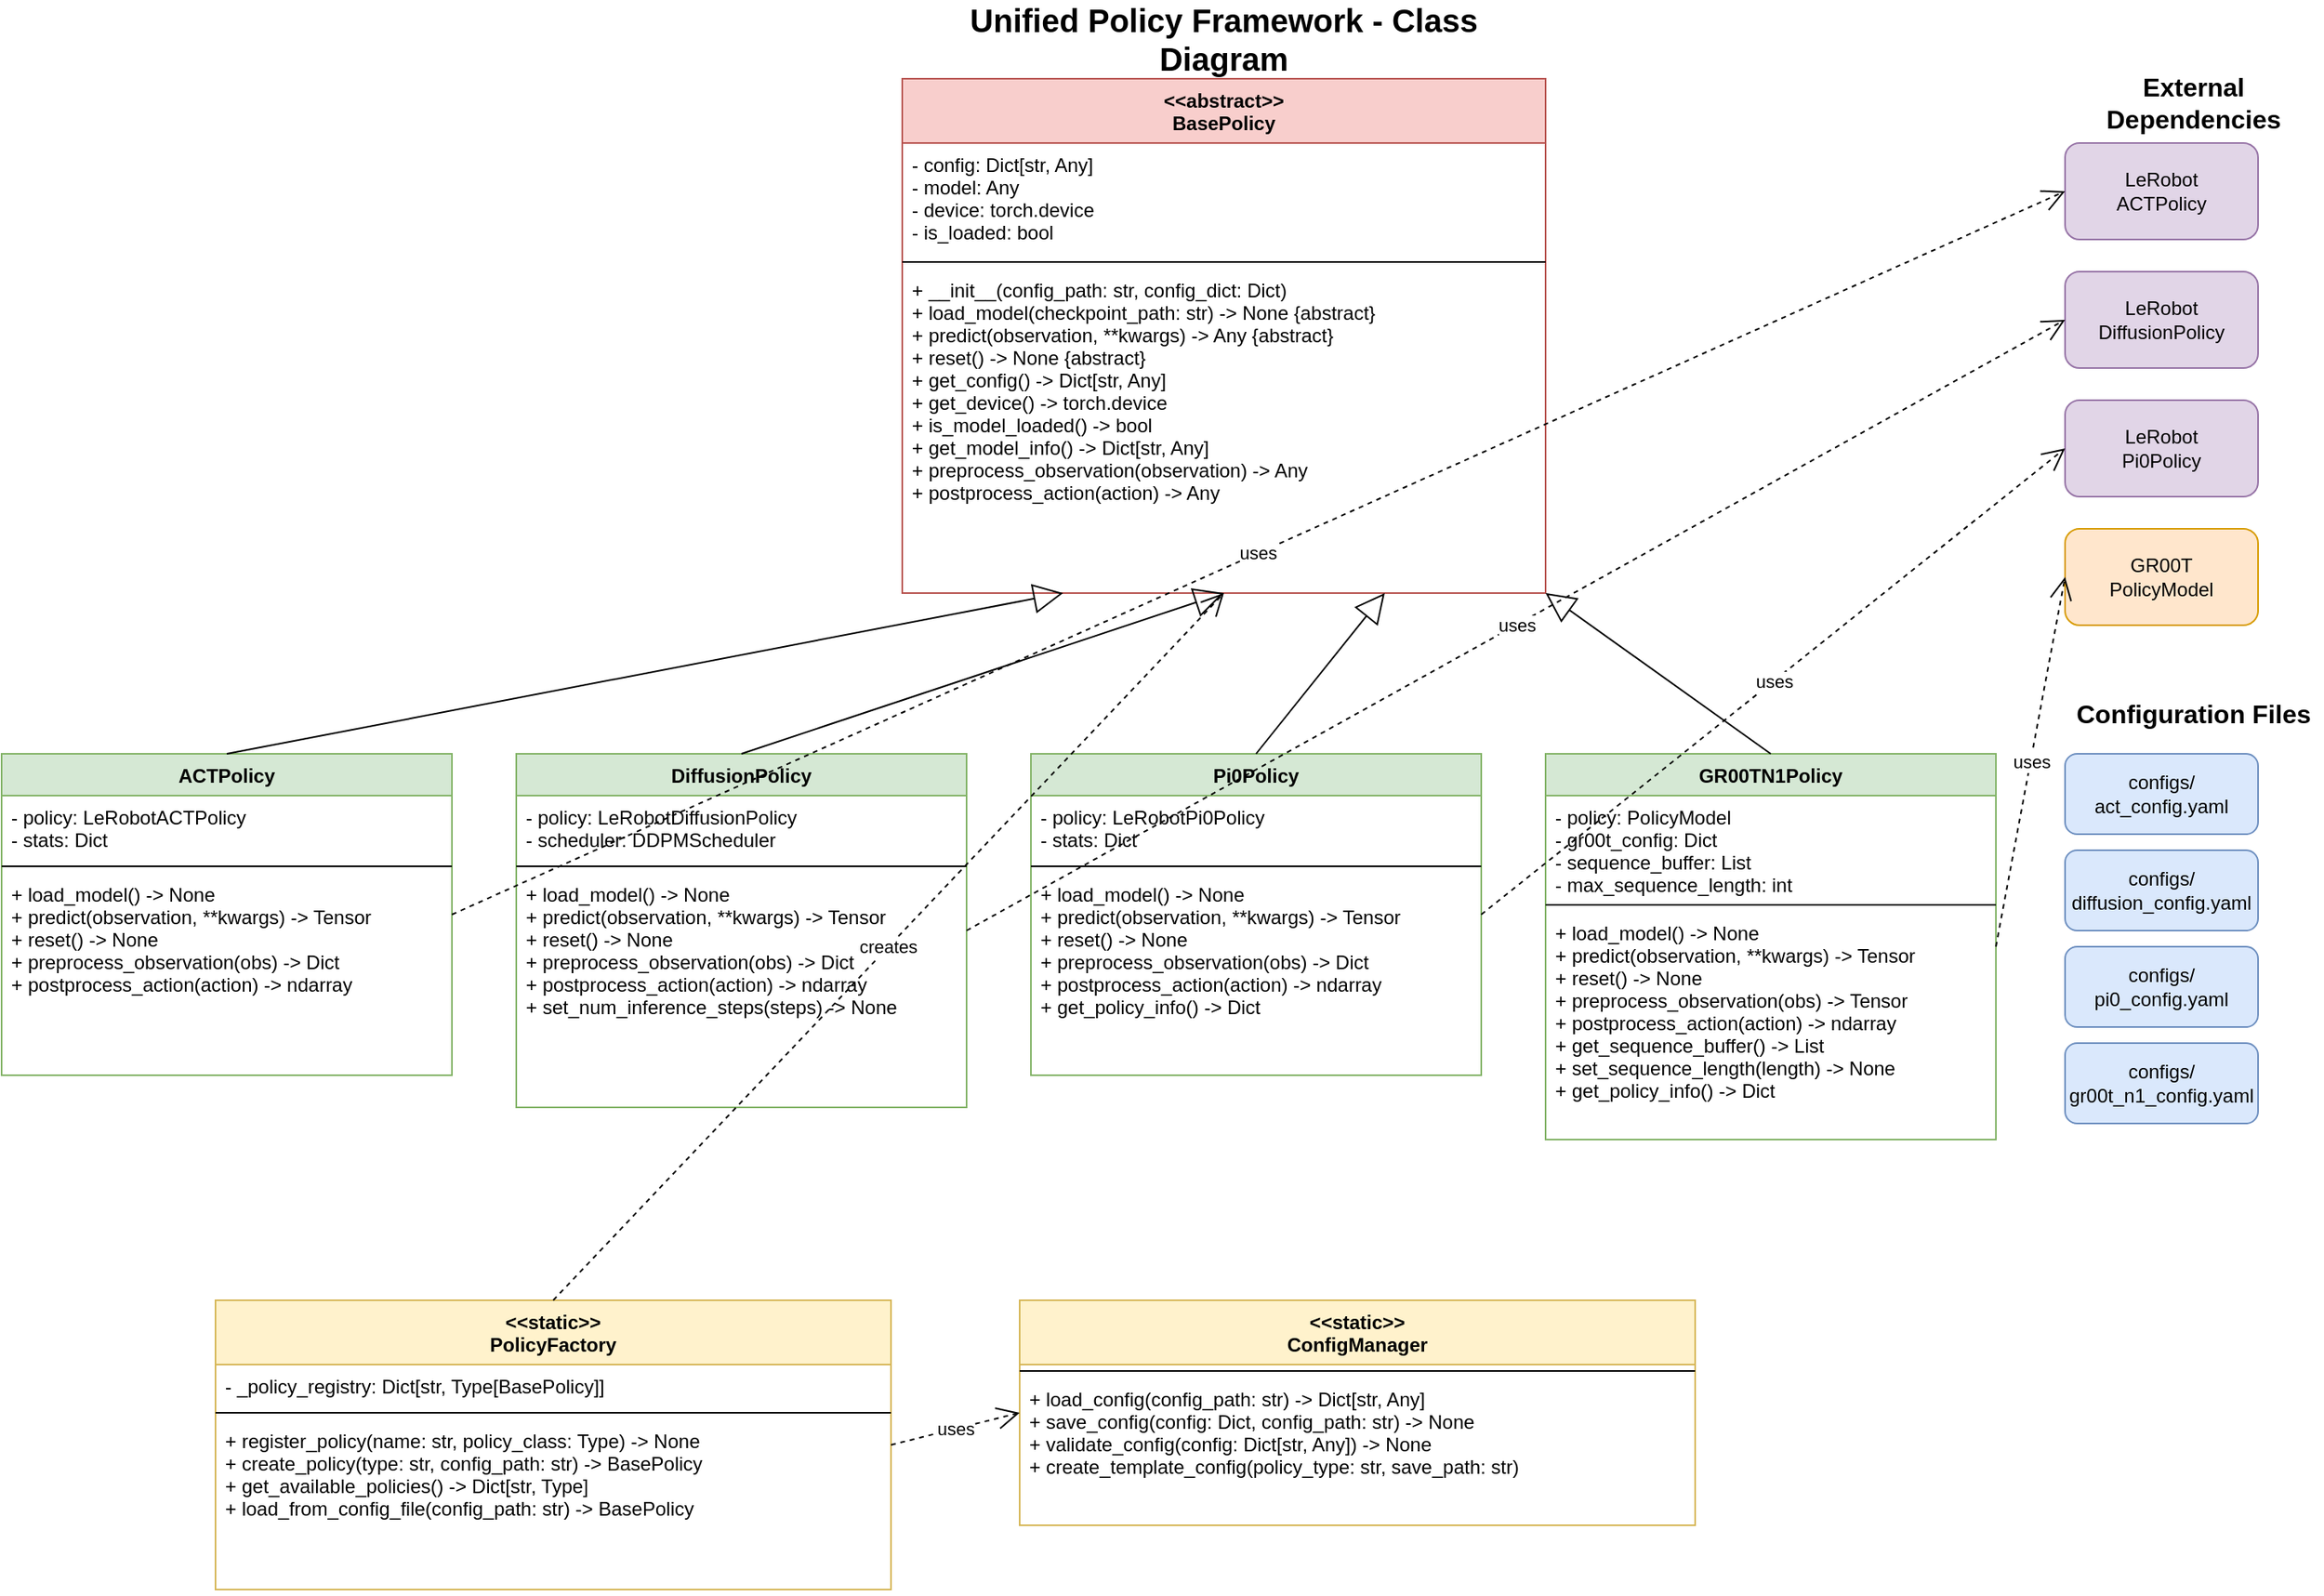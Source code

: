 <?xml version="1.0" encoding="UTF-8"?>
<mxfile version="21.6.5" type="device">
  <diagram name="Unified Policy Framework" id="unified-policy-class-diagram">
    <mxGraphModel dx="2074" dy="1181" grid="1" gridSize="10" guides="1" tooltips="1" connect="1" arrows="1" fold="1" page="1" pageScale="1" pageWidth="1654" pageHeight="2336" math="0" shadow="0">
      <root>
        <mxCell id="0" />
        <mxCell id="1" parent="0" />
        
        <!-- BasePolicy Abstract Class -->
        <mxCell id="BasePolicy" value="&lt;&lt;abstract&gt;&gt;&#xa;BasePolicy" style="swimlane;fontStyle=1;align=center;verticalAlign=top;childLayout=stackLayout;horizontal=1;startSize=40;horizontalStack=0;resizeParent=1;resizeParentMax=0;resizeLast=0;collapsible=1;marginBottom=0;fillColor=#f8cecc;strokeColor=#b85450;" vertex="1" parent="1">
          <mxGeometry x="627" y="40" width="400" height="320" as="geometry" />
        </mxCell>
        <mxCell id="BasePolicy-attrs" value="- config: Dict[str, Any]&#xa;- model: Any&#xa;- device: torch.device&#xa;- is_loaded: bool" style="text;strokeColor=none;fillColor=none;align=left;verticalAlign=top;spacingLeft=4;spacingRight=4;overflow=hidden;rotatable=0;points=[[0,0.5],[1,0.5]];portConstraint=eastwest;" vertex="1" parent="BasePolicy">
          <mxGeometry y="40" width="400" height="70" as="geometry" />
        </mxCell>
        <mxCell id="BasePolicy-separator" value="" style="line;strokeWidth=1;fillColor=none;align=left;verticalAlign=middle;spacingTop=-1;spacingLeft=3;spacingRight=3;rotatable=0;labelPosition=right;points=[];portConstraint=eastwest;" vertex="1" parent="BasePolicy">
          <mxGeometry y="110" width="400" height="8" as="geometry" />
        </mxCell>
        <mxCell id="BasePolicy-methods" value="+ __init__(config_path: str, config_dict: Dict)&#xa;+ load_model(checkpoint_path: str) -> None {abstract}&#xa;+ predict(observation, **kwargs) -> Any {abstract}&#xa;+ reset() -> None {abstract}&#xa;+ get_config() -> Dict[str, Any]&#xa;+ get_device() -> torch.device&#xa;+ is_model_loaded() -> bool&#xa;+ get_model_info() -> Dict[str, Any]&#xa;+ preprocess_observation(observation) -> Any&#xa;+ postprocess_action(action) -> Any" style="text;strokeColor=none;fillColor=none;align=left;verticalAlign=top;spacingLeft=4;spacingRight=4;overflow=hidden;rotatable=0;points=[[0,0.5],[1,0.5]];portConstraint=eastwest;" vertex="1" parent="BasePolicy">
          <mxGeometry y="118" width="400" height="202" as="geometry" />
        </mxCell>

        <!-- ACTPolicy -->
        <mxCell id="ACTPolicy" value="ACTPolicy" style="swimlane;fontStyle=1;align=center;verticalAlign=top;childLayout=stackLayout;horizontal=1;startSize=26;horizontalStack=0;resizeParent=1;resizeParentMax=0;resizeLast=0;collapsible=1;marginBottom=0;fillColor=#d5e8d4;strokeColor=#82b366;" vertex="1" parent="1">
          <mxGeometry x="67" y="460" width="280" height="200" as="geometry" />
        </mxCell>
        <mxCell id="ACTPolicy-attrs" value="- policy: LeRobotACTPolicy&#xa;- stats: Dict" style="text;strokeColor=none;fillColor=none;align=left;verticalAlign=top;spacingLeft=4;spacingRight=4;overflow=hidden;rotatable=0;points=[[0,0.5],[1,0.5]];portConstraint=eastwest;" vertex="1" parent="ACTPolicy">
          <mxGeometry y="26" width="280" height="40" as="geometry" />
        </mxCell>
        <mxCell id="ACTPolicy-separator" value="" style="line;strokeWidth=1;fillColor=none;align=left;verticalAlign=middle;spacingTop=-1;spacingLeft=3;spacingRight=3;rotatable=0;labelPosition=right;points=[];portConstraint=eastwest;" vertex="1" parent="ACTPolicy">
          <mxGeometry y="66" width="280" height="8" as="geometry" />
        </mxCell>
        <mxCell id="ACTPolicy-methods" value="+ load_model() -> None&#xa;+ predict(observation, **kwargs) -> Tensor&#xa;+ reset() -> None&#xa;+ preprocess_observation(obs) -> Dict&#xa;+ postprocess_action(action) -> ndarray" style="text;strokeColor=none;fillColor=none;align=left;verticalAlign=top;spacingLeft=4;spacingRight=4;overflow=hidden;rotatable=0;points=[[0,0.5],[1,0.5]];portConstraint=eastwest;" vertex="1" parent="ACTPolicy">
          <mxGeometry y="74" width="280" height="126" as="geometry" />
        </mxCell>

        <!-- DiffusionPolicy -->
        <mxCell id="DiffusionPolicy" value="DiffusionPolicy" style="swimlane;fontStyle=1;align=center;verticalAlign=top;childLayout=stackLayout;horizontal=1;startSize=26;horizontalStack=0;resizeParent=1;resizeParentMax=0;resizeLast=0;collapsible=1;marginBottom=0;fillColor=#d5e8d4;strokeColor=#82b366;" vertex="1" parent="1">
          <mxGeometry x="387" y="460" width="280" height="220" as="geometry" />
        </mxCell>
        <mxCell id="DiffusionPolicy-attrs" value="- policy: LeRobotDiffusionPolicy&#xa;- scheduler: DDPMScheduler" style="text;strokeColor=none;fillColor=none;align=left;verticalAlign=top;spacingLeft=4;spacingRight=4;overflow=hidden;rotatable=0;points=[[0,0.5],[1,0.5]];portConstraint=eastwest;" vertex="1" parent="DiffusionPolicy">
          <mxGeometry y="26" width="280" height="40" as="geometry" />
        </mxCell>
        <mxCell id="DiffusionPolicy-separator" value="" style="line;strokeWidth=1;fillColor=none;align=left;verticalAlign=middle;spacingTop=-1;spacingLeft=3;spacingRight=3;rotatable=0;labelPosition=right;points=[];portConstraint=eastwest;" vertex="1" parent="DiffusionPolicy">
          <mxGeometry y="66" width="280" height="8" as="geometry" />
        </mxCell>
        <mxCell id="DiffusionPolicy-methods" value="+ load_model() -> None&#xa;+ predict(observation, **kwargs) -> Tensor&#xa;+ reset() -> None&#xa;+ preprocess_observation(obs) -> Dict&#xa;+ postprocess_action(action) -> ndarray&#xa;+ set_num_inference_steps(steps) -> None" style="text;strokeColor=none;fillColor=none;align=left;verticalAlign=top;spacingLeft=4;spacingRight=4;overflow=hidden;rotatable=0;points=[[0,0.5],[1,0.5]];portConstraint=eastwest;" vertex="1" parent="DiffusionPolicy">
          <mxGeometry y="74" width="280" height="146" as="geometry" />
        </mxCell>

        <!-- Pi0Policy -->
        <mxCell id="Pi0Policy" value="Pi0Policy" style="swimlane;fontStyle=1;align=center;verticalAlign=top;childLayout=stackLayout;horizontal=1;startSize=26;horizontalStack=0;resizeParent=1;resizeParentMax=0;resizeLast=0;collapsible=1;marginBottom=0;fillColor=#d5e8d4;strokeColor=#82b366;" vertex="1" parent="1">
          <mxGeometry x="707" y="460" width="280" height="200" as="geometry" />
        </mxCell>
        <mxCell id="Pi0Policy-attrs" value="- policy: LeRobotPi0Policy&#xa;- stats: Dict" style="text;strokeColor=none;fillColor=none;align=left;verticalAlign=top;spacingLeft=4;spacingRight=4;overflow=hidden;rotatable=0;points=[[0,0.5],[1,0.5]];portConstraint=eastwest;" vertex="1" parent="Pi0Policy">
          <mxGeometry y="26" width="280" height="40" as="geometry" />
        </mxCell>
        <mxCell id="Pi0Policy-separator" value="" style="line;strokeWidth=1;fillColor=none;align=left;verticalAlign=middle;spacingTop=-1;spacingLeft=3;spacingRight=3;rotatable=0;labelPosition=right;points=[];portConstraint=eastwest;" vertex="1" parent="Pi0Policy">
          <mxGeometry y="66" width="280" height="8" as="geometry" />
        </mxCell>
        <mxCell id="Pi0Policy-methods" value="+ load_model() -> None&#xa;+ predict(observation, **kwargs) -> Tensor&#xa;+ reset() -> None&#xa;+ preprocess_observation(obs) -> Dict&#xa;+ postprocess_action(action) -> ndarray&#xa;+ get_policy_info() -> Dict" style="text;strokeColor=none;fillColor=none;align=left;verticalAlign=top;spacingLeft=4;spacingRight=4;overflow=hidden;rotatable=0;points=[[0,0.5],[1,0.5]];portConstraint=eastwest;" vertex="1" parent="Pi0Policy">
          <mxGeometry y="74" width="280" height="126" as="geometry" />
        </mxCell>

        <!-- GR00TN1Policy -->
        <mxCell id="GR00TN1Policy" value="GR00TN1Policy" style="swimlane;fontStyle=1;align=center;verticalAlign=top;childLayout=stackLayout;horizontal=1;startSize=26;horizontalStack=0;resizeParent=1;resizeParentMax=0;resizeLast=0;collapsible=1;marginBottom=0;fillColor=#d5e8d4;strokeColor=#82b366;" vertex="1" parent="1">
          <mxGeometry x="1027" y="460" width="280" height="240" as="geometry" />
        </mxCell>
        <mxCell id="GR00TN1Policy-attrs" value="- policy: PolicyModel&#xa;- gr00t_config: Dict&#xa;- sequence_buffer: List&#xa;- max_sequence_length: int" style="text;strokeColor=none;fillColor=none;align=left;verticalAlign=top;spacingLeft=4;spacingRight=4;overflow=hidden;rotatable=0;points=[[0,0.5],[1,0.5]];portConstraint=eastwest;" vertex="1" parent="GR00TN1Policy">
          <mxGeometry y="26" width="280" height="64" as="geometry" />
        </mxCell>
        <mxCell id="GR00TN1Policy-separator" value="" style="line;strokeWidth=1;fillColor=none;align=left;verticalAlign=middle;spacingTop=-1;spacingLeft=3;spacingRight=3;rotatable=0;labelPosition=right;points=[];portConstraint=eastwest;" vertex="1" parent="GR00TN1Policy">
          <mxGeometry y="90" width="280" height="8" as="geometry" />
        </mxCell>
        <mxCell id="GR00TN1Policy-methods" value="+ load_model() -> None&#xa;+ predict(observation, **kwargs) -> Tensor&#xa;+ reset() -> None&#xa;+ preprocess_observation(obs) -> Tensor&#xa;+ postprocess_action(action) -> ndarray&#xa;+ get_sequence_buffer() -> List&#xa;+ set_sequence_length(length) -> None&#xa;+ get_policy_info() -> Dict" style="text;strokeColor=none;fillColor=none;align=left;verticalAlign=top;spacingLeft=4;spacingRight=4;overflow=hidden;rotatable=0;points=[[0,0.5],[1,0.5]];portConstraint=eastwest;" vertex="1" parent="GR00TN1Policy">
          <mxGeometry y="98" width="280" height="142" as="geometry" />
        </mxCell>

        <!-- PolicyFactory -->
        <mxCell id="PolicyFactory" value="&lt;&lt;static&gt;&gt;&#xa;PolicyFactory" style="swimlane;fontStyle=1;align=center;verticalAlign=top;childLayout=stackLayout;horizontal=1;startSize=40;horizontalStack=0;resizeParent=1;resizeParentMax=0;resizeLast=0;collapsible=1;marginBottom=0;fillColor=#fff2cc;strokeColor=#d6b656;" vertex="1" parent="1">
          <mxGeometry x="200" y="800" width="420" height="180" as="geometry" />
        </mxCell>
        <mxCell id="PolicyFactory-attrs" value="- _policy_registry: Dict[str, Type[BasePolicy]]" style="text;strokeColor=none;fillColor=none;align=left;verticalAlign=top;spacingLeft=4;spacingRight=4;overflow=hidden;rotatable=0;points=[[0,0.5],[1,0.5]];portConstraint=eastwest;" vertex="1" parent="PolicyFactory">
          <mxGeometry y="40" width="420" height="26" as="geometry" />
        </mxCell>
        <mxCell id="PolicyFactory-separator" value="" style="line;strokeWidth=1;fillColor=none;align=left;verticalAlign=middle;spacingTop=-1;spacingLeft=3;spacingRight=3;rotatable=0;labelPosition=right;points=[];portConstraint=eastwest;" vertex="1" parent="PolicyFactory">
          <mxGeometry y="66" width="420" height="8" as="geometry" />
        </mxCell>
        <mxCell id="PolicyFactory-methods" value="+ register_policy(name: str, policy_class: Type) -> None&#xa;+ create_policy(type: str, config_path: str) -> BasePolicy&#xa;+ get_available_policies() -> Dict[str, Type]&#xa;+ load_from_config_file(config_path: str) -> BasePolicy" style="text;strokeColor=none;fillColor=none;align=left;verticalAlign=top;spacingLeft=4;spacingRight=4;overflow=hidden;rotatable=0;points=[[0,0.5],[1,0.5]];portConstraint=eastwest;" vertex="1" parent="PolicyFactory">
          <mxGeometry y="74" width="420" height="106" as="geometry" />
        </mxCell>

        <!-- ConfigManager -->
        <mxCell id="ConfigManager" value="&lt;&lt;static&gt;&gt;&#xa;ConfigManager" style="swimlane;fontStyle=1;align=center;verticalAlign=top;childLayout=stackLayout;horizontal=1;startSize=40;horizontalStack=0;resizeParent=1;resizeParentMax=0;resizeLast=0;collapsible=1;marginBottom=0;fillColor=#fff2cc;strokeColor=#d6b656;" vertex="1" parent="1">
          <mxGeometry x="700" y="800" width="420" height="140" as="geometry" />
        </mxCell>
        <mxCell id="ConfigManager-separator" value="" style="line;strokeWidth=1;fillColor=none;align=left;verticalAlign=middle;spacingTop=-1;spacingLeft=3;spacingRight=3;rotatable=0;labelPosition=right;points=[];portConstraint=eastwest;" vertex="1" parent="ConfigManager">
          <mxGeometry y="40" width="420" height="8" as="geometry" />
        </mxCell>
        <mxCell id="ConfigManager-methods" value="+ load_config(config_path: str) -> Dict[str, Any]&#xa;+ save_config(config: Dict, config_path: str) -> None&#xa;+ validate_config(config: Dict[str, Any]) -> None&#xa;+ create_template_config(policy_type: str, save_path: str)" style="text;strokeColor=none;fillColor=none;align=left;verticalAlign=top;spacingLeft=4;spacingRight=4;overflow=hidden;rotatable=0;points=[[0,0.5],[1,0.5]];portConstraint=eastwest;" vertex="1" parent="ConfigManager">
          <mxGeometry y="48" width="420" height="92" as="geometry" />
        </mxCell>

        <!-- Inheritance Arrows -->
        <mxCell id="ACT-inheritance" value="" style="endArrow=block;endSize=16;endFill=0;html=1;entryX=0.25;entryY=1;entryDx=0;entryDy=0;exitX=0.5;exitY=0;exitDx=0;exitDy=0;" edge="1" parent="1" source="ACTPolicy" target="BasePolicy">
          <mxGeometry width="160" relative="1" as="geometry">
            <mxPoint x="207" y="400" as="sourcePoint" />
            <mxPoint x="367" y="400" as="targetPoint" />
          </mxGeometry>
        </mxCell>

        <mxCell id="Diffusion-inheritance" value="" style="endArrow=block;endSize=16;endFill=0;html=1;entryX=0.5;entryY=1;entryDx=0;entryDy=0;exitX=0.5;exitY=0;exitDx=0;exitDy=0;" edge="1" parent="1" source="DiffusionPolicy" target="BasePolicy">
          <mxGeometry width="160" relative="1" as="geometry">
            <mxPoint x="527" y="400" as="sourcePoint" />
            <mxPoint x="687" y="400" as="targetPoint" />
          </mxGeometry>
        </mxCell>

        <mxCell id="Pi0-inheritance" value="" style="endArrow=block;endSize=16;endFill=0;html=1;entryX=0.75;entryY=1;entryDx=0;entryDy=0;exitX=0.5;exitY=0;exitDx=0;exitDy=0;" edge="1" parent="1" source="Pi0Policy" target="BasePolicy">
          <mxGeometry width="160" relative="1" as="geometry">
            <mxPoint x="847" y="400" as="sourcePoint" />
            <mxPoint x="1007" y="400" as="targetPoint" />
          </mxGeometry>
        </mxCell>

        <mxCell id="GR00T-inheritance" value="" style="endArrow=block;endSize=16;endFill=0;html=1;entryX=1;entryY=1;entryDx=0;entryDy=0;exitX=0.5;exitY=0;exitDx=0;exitDy=0;" edge="1" parent="1" source="GR00TN1Policy" target="BasePolicy">
          <mxGeometry width="160" relative="1" as="geometry">
            <mxPoint x="1167" y="400" as="sourcePoint" />
            <mxPoint x="1327" y="400" as="targetPoint" />
          </mxGeometry>
        </mxCell>

        <!-- Factory relationships -->
        <mxCell id="Factory-creates" value="creates" style="endArrow=open;endFill=1;endSize=12;html=1;entryX=0.5;entryY=1;entryDx=0;entryDy=0;exitX=0.5;exitY=0;exitDx=0;exitDy=0;dashed=1;" edge="1" parent="1" source="PolicyFactory" target="BasePolicy">
          <mxGeometry width="160" relative="1" as="geometry">
            <mxPoint x="410" y="750" as="sourcePoint" />
            <mxPoint x="570" y="750" as="targetPoint" />
            <mxPoint as="offset" />
          </mxGeometry>
        </mxCell>

        <mxCell id="Factory-uses-Config" value="uses" style="endArrow=open;endFill=1;endSize=12;html=1;entryX=0;entryY=0.5;entryDx=0;entryDy=0;exitX=1;exitY=0.5;exitDx=0;exitDy=0;dashed=1;" edge="1" parent="1" source="PolicyFactory" target="ConfigManager">
          <mxGeometry width="160" relative="1" as="geometry">
            <mxPoint x="620" y="890" as="sourcePoint" />
            <mxPoint x="780" y="890" as="targetPoint" />
            <mxPoint as="offset" />
          </mxGeometry>
        </mxCell>

        <!-- External Dependencies -->
        <mxCell id="LeRobot-title" value="External Dependencies" style="text;html=1;strokeColor=none;fillColor=none;align=center;verticalAlign=middle;whiteSpace=wrap;rounded=0;fontStyle=1;fontSize=16;" vertex="1" parent="1">
          <mxGeometry x="1350" y="40" width="160" height="30" as="geometry" />
        </mxCell>

        <mxCell id="LeRobot-ACT" value="LeRobot&#xa;ACTPolicy" style="rounded=1;whiteSpace=wrap;html=1;fillColor=#e1d5e7;strokeColor=#9673a6;" vertex="1" parent="1">
          <mxGeometry x="1350" y="80" width="120" height="60" as="geometry" />
        </mxCell>

        <mxCell id="LeRobot-Diffusion" value="LeRobot&#xa;DiffusionPolicy" style="rounded=1;whiteSpace=wrap;html=1;fillColor=#e1d5e7;strokeColor=#9673a6;" vertex="1" parent="1">
          <mxGeometry x="1350" y="160" width="120" height="60" as="geometry" />
        </mxCell>

        <mxCell id="LeRobot-Pi0" value="LeRobot&#xa;Pi0Policy" style="rounded=1;whiteSpace=wrap;html=1;fillColor=#e1d5e7;strokeColor=#9673a6;" vertex="1" parent="1">
          <mxGeometry x="1350" y="240" width="120" height="60" as="geometry" />
        </mxCell>

        <mxCell id="GR00T-Model" value="GR00T&#xa;PolicyModel" style="rounded=1;whiteSpace=wrap;html=1;fillColor=#ffe6cc;strokeColor=#d79b00;" vertex="1" parent="1">
          <mxGeometry x="1350" y="320" width="120" height="60" as="geometry" />
        </mxCell>

        <!-- Dependency arrows -->
        <mxCell id="ACT-uses-LeRobot" value="uses" style="endArrow=open;endFill=1;endSize=12;html=1;entryX=0;entryY=0.5;entryDx=0;entryDy=0;exitX=1;exitY=0.5;exitDx=0;exitDy=0;dashed=1;" edge="1" parent="1" source="ACTPolicy" target="LeRobot-ACT">
          <mxGeometry width="160" relative="1" as="geometry">
            <mxPoint x="350" y="560" as="sourcePoint" />
            <mxPoint x="510" y="560" as="targetPoint" />
            <mxPoint as="offset" />
          </mxGeometry>
        </mxCell>

        <mxCell id="Diffusion-uses-LeRobot" value="uses" style="endArrow=open;endFill=1;endSize=12;html=1;entryX=0;entryY=0.5;entryDx=0;entryDy=0;exitX=1;exitY=0.5;exitDx=0;exitDy=0;dashed=1;" edge="1" parent="1" source="DiffusionPolicy" target="LeRobot-Diffusion">
          <mxGeometry width="160" relative="1" as="geometry">
            <mxPoint x="670" y="570" as="sourcePoint" />
            <mxPoint x="830" y="570" as="targetPoint" />
            <mxPoint as="offset" />
          </mxGeometry>
        </mxCell>

        <mxCell id="Pi0-uses-LeRobot" value="uses" style="endArrow=open;endFill=1;endSize=12;html=1;entryX=0;entryY=0.5;entryDx=0;entryDy=0;exitX=1;exitY=0.5;exitDx=0;exitDy=0;dashed=1;" edge="1" parent="1" source="Pi0Policy" target="LeRobot-Pi0">
          <mxGeometry width="160" relative="1" as="geometry">
            <mxPoint x="990" y="560" as="sourcePoint" />
            <mxPoint x="1150" y="560" as="targetPoint" />
            <mxPoint as="offset" />
          </mxGeometry>
        </mxCell>

        <mxCell id="GR00T-uses-Model" value="uses" style="endArrow=open;endFill=1;endSize=12;html=1;entryX=0;entryY=0.5;entryDx=0;entryDy=0;exitX=1;exitY=0.5;exitDx=0;exitDy=0;dashed=1;" edge="1" parent="1" source="GR00TN1Policy" target="GR00T-Model">
          <mxGeometry width="160" relative="1" as="geometry">
            <mxPoint x="1310" y="580" as="sourcePoint" />
            <mxPoint x="1470" y="580" as="targetPoint" />
            <mxPoint as="offset" />
          </mxGeometry>
        </mxCell>

        <!-- Configuration Files -->
        <mxCell id="Config-title" value="Configuration Files" style="text;html=1;strokeColor=none;fillColor=none;align=center;verticalAlign=middle;whiteSpace=wrap;rounded=0;fontStyle=1;fontSize=16;" vertex="1" parent="1">
          <mxGeometry x="1350" y="420" width="160" height="30" as="geometry" />
        </mxCell>

        <mxCell id="ACT-Config" value="configs/&#xa;act_config.yaml" style="rounded=1;whiteSpace=wrap;html=1;fillColor=#dae8fc;strokeColor=#6c8ebf;" vertex="1" parent="1">
          <mxGeometry x="1350" y="460" width="120" height="50" as="geometry" />
        </mxCell>

        <mxCell id="Diffusion-Config" value="configs/&#xa;diffusion_config.yaml" style="rounded=1;whiteSpace=wrap;html=1;fillColor=#dae8fc;strokeColor=#6c8ebf;" vertex="1" parent="1">
          <mxGeometry x="1350" y="520" width="120" height="50" as="geometry" />
        </mxCell>

        <mxCell id="Pi0-Config" value="configs/&#xa;pi0_config.yaml" style="rounded=1;whiteSpace=wrap;html=1;fillColor=#dae8fc;strokeColor=#6c8ebf;" vertex="1" parent="1">
          <mxGeometry x="1350" y="580" width="120" height="50" as="geometry" />
        </mxCell>

        <mxCell id="GR00T-Config" value="configs/&#xa;gr00t_n1_config.yaml" style="rounded=1;whiteSpace=wrap;html=1;fillColor=#dae8fc;strokeColor=#6c8ebf;" vertex="1" parent="1">
          <mxGeometry x="1350" y="640" width="120" height="50" as="geometry" />
        </mxCell>

        <!-- Title -->
        <mxCell id="Title" value="Unified Policy Framework - Class Diagram" style="text;html=1;strokeColor=none;fillColor=none;align=center;verticalAlign=middle;whiteSpace=wrap;rounded=0;fontStyle=1;fontSize=20;" vertex="1" parent="1">
          <mxGeometry x="627" y="0" width="400" height="30" as="geometry" />
        </mxCell>

      </root>
    </mxGraphModel>
  </diagram>
</mxfile>
